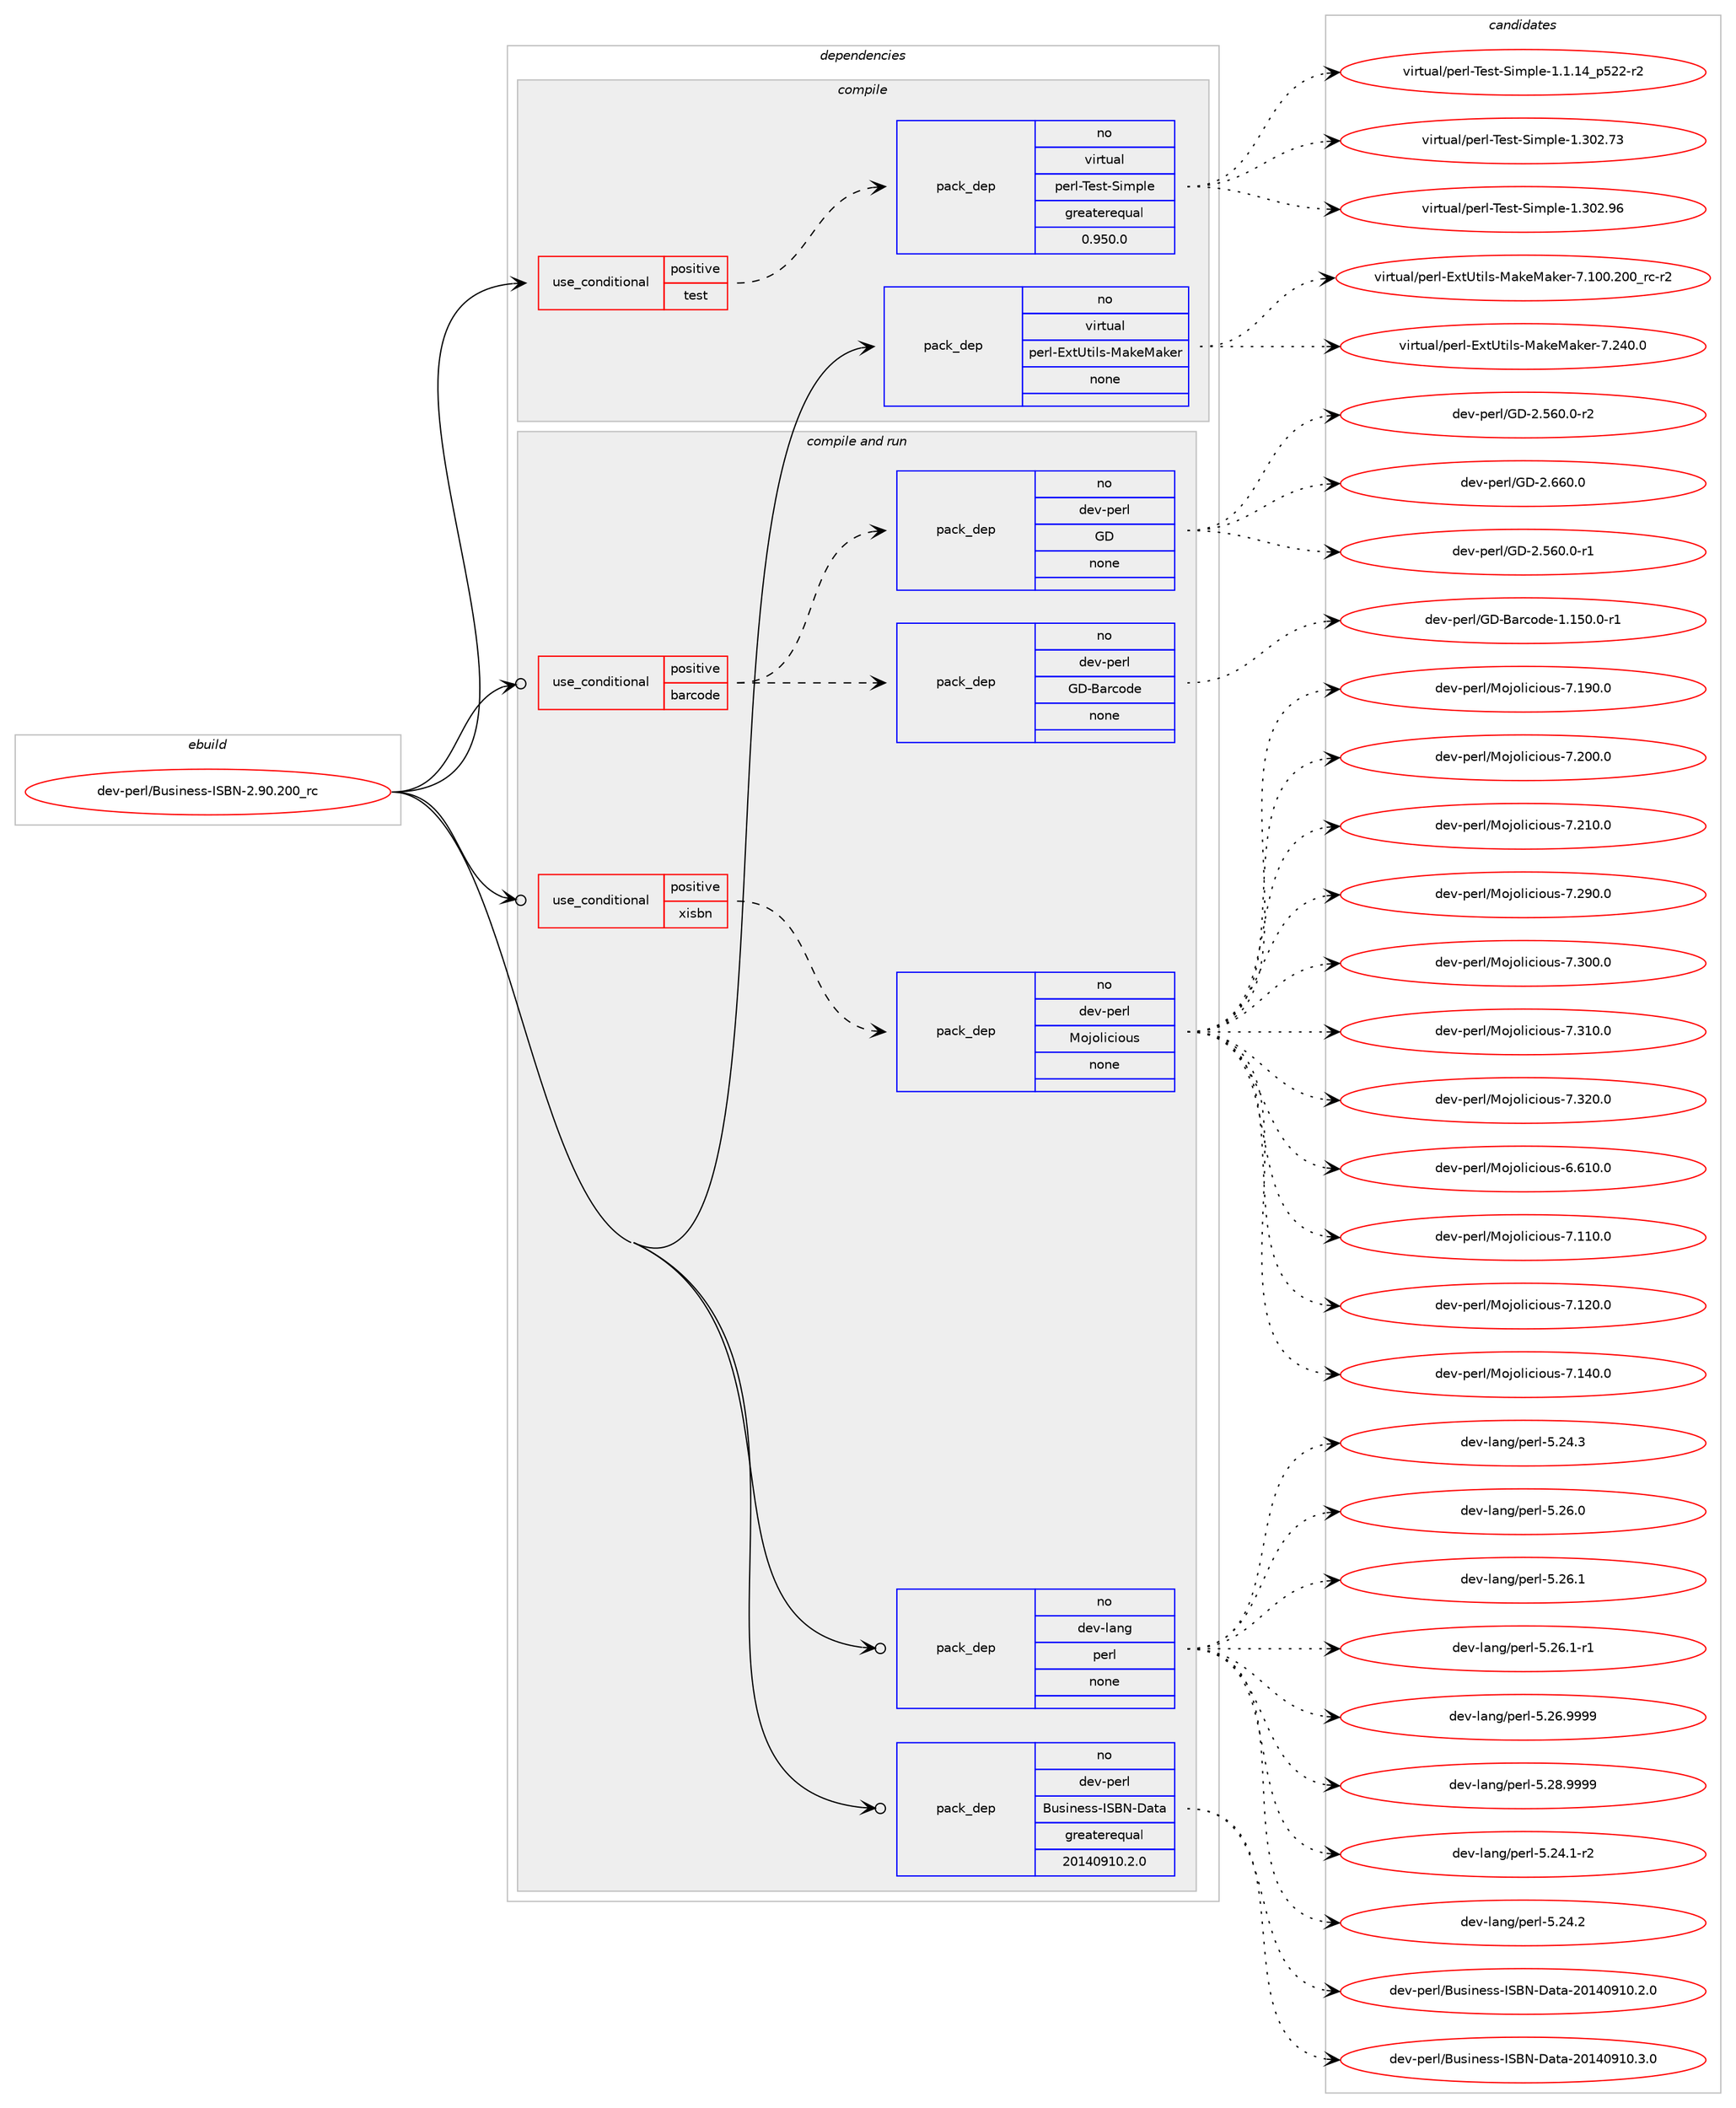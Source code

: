 digraph prolog {

# *************
# Graph options
# *************

newrank=true;
concentrate=true;
compound=true;
graph [rankdir=LR,fontname=Helvetica,fontsize=10,ranksep=1.5];#, ranksep=2.5, nodesep=0.2];
edge  [arrowhead=vee];
node  [fontname=Helvetica,fontsize=10];

# **********
# The ebuild
# **********

subgraph cluster_leftcol {
color=gray;
rank=same;
label=<<i>ebuild</i>>;
id [label="dev-perl/Business-ISBN-2.90.200_rc", color=red, width=4, href="../dev-perl/Business-ISBN-2.90.200_rc.svg"];
}

# ****************
# The dependencies
# ****************

subgraph cluster_midcol {
color=gray;
label=<<i>dependencies</i>>;
subgraph cluster_compile {
fillcolor="#eeeeee";
style=filled;
label=<<i>compile</i>>;
subgraph cond26706 {
dependency125303 [label=<<TABLE BORDER="0" CELLBORDER="1" CELLSPACING="0" CELLPADDING="4"><TR><TD ROWSPAN="3" CELLPADDING="10">use_conditional</TD></TR><TR><TD>positive</TD></TR><TR><TD>test</TD></TR></TABLE>>, shape=none, color=red];
subgraph pack94936 {
dependency125304 [label=<<TABLE BORDER="0" CELLBORDER="1" CELLSPACING="0" CELLPADDING="4" WIDTH="220"><TR><TD ROWSPAN="6" CELLPADDING="30">pack_dep</TD></TR><TR><TD WIDTH="110">no</TD></TR><TR><TD>virtual</TD></TR><TR><TD>perl-Test-Simple</TD></TR><TR><TD>greaterequal</TD></TR><TR><TD>0.950.0</TD></TR></TABLE>>, shape=none, color=blue];
}
dependency125303:e -> dependency125304:w [weight=20,style="dashed",arrowhead="vee"];
}
id:e -> dependency125303:w [weight=20,style="solid",arrowhead="vee"];
subgraph pack94937 {
dependency125305 [label=<<TABLE BORDER="0" CELLBORDER="1" CELLSPACING="0" CELLPADDING="4" WIDTH="220"><TR><TD ROWSPAN="6" CELLPADDING="30">pack_dep</TD></TR><TR><TD WIDTH="110">no</TD></TR><TR><TD>virtual</TD></TR><TR><TD>perl-ExtUtils-MakeMaker</TD></TR><TR><TD>none</TD></TR><TR><TD></TD></TR></TABLE>>, shape=none, color=blue];
}
id:e -> dependency125305:w [weight=20,style="solid",arrowhead="vee"];
}
subgraph cluster_compileandrun {
fillcolor="#eeeeee";
style=filled;
label=<<i>compile and run</i>>;
subgraph cond26707 {
dependency125306 [label=<<TABLE BORDER="0" CELLBORDER="1" CELLSPACING="0" CELLPADDING="4"><TR><TD ROWSPAN="3" CELLPADDING="10">use_conditional</TD></TR><TR><TD>positive</TD></TR><TR><TD>barcode</TD></TR></TABLE>>, shape=none, color=red];
subgraph pack94938 {
dependency125307 [label=<<TABLE BORDER="0" CELLBORDER="1" CELLSPACING="0" CELLPADDING="4" WIDTH="220"><TR><TD ROWSPAN="6" CELLPADDING="30">pack_dep</TD></TR><TR><TD WIDTH="110">no</TD></TR><TR><TD>dev-perl</TD></TR><TR><TD>GD-Barcode</TD></TR><TR><TD>none</TD></TR><TR><TD></TD></TR></TABLE>>, shape=none, color=blue];
}
dependency125306:e -> dependency125307:w [weight=20,style="dashed",arrowhead="vee"];
subgraph pack94939 {
dependency125308 [label=<<TABLE BORDER="0" CELLBORDER="1" CELLSPACING="0" CELLPADDING="4" WIDTH="220"><TR><TD ROWSPAN="6" CELLPADDING="30">pack_dep</TD></TR><TR><TD WIDTH="110">no</TD></TR><TR><TD>dev-perl</TD></TR><TR><TD>GD</TD></TR><TR><TD>none</TD></TR><TR><TD></TD></TR></TABLE>>, shape=none, color=blue];
}
dependency125306:e -> dependency125308:w [weight=20,style="dashed",arrowhead="vee"];
}
id:e -> dependency125306:w [weight=20,style="solid",arrowhead="odotvee"];
subgraph cond26708 {
dependency125309 [label=<<TABLE BORDER="0" CELLBORDER="1" CELLSPACING="0" CELLPADDING="4"><TR><TD ROWSPAN="3" CELLPADDING="10">use_conditional</TD></TR><TR><TD>positive</TD></TR><TR><TD>xisbn</TD></TR></TABLE>>, shape=none, color=red];
subgraph pack94940 {
dependency125310 [label=<<TABLE BORDER="0" CELLBORDER="1" CELLSPACING="0" CELLPADDING="4" WIDTH="220"><TR><TD ROWSPAN="6" CELLPADDING="30">pack_dep</TD></TR><TR><TD WIDTH="110">no</TD></TR><TR><TD>dev-perl</TD></TR><TR><TD>Mojolicious</TD></TR><TR><TD>none</TD></TR><TR><TD></TD></TR></TABLE>>, shape=none, color=blue];
}
dependency125309:e -> dependency125310:w [weight=20,style="dashed",arrowhead="vee"];
}
id:e -> dependency125309:w [weight=20,style="solid",arrowhead="odotvee"];
subgraph pack94941 {
dependency125311 [label=<<TABLE BORDER="0" CELLBORDER="1" CELLSPACING="0" CELLPADDING="4" WIDTH="220"><TR><TD ROWSPAN="6" CELLPADDING="30">pack_dep</TD></TR><TR><TD WIDTH="110">no</TD></TR><TR><TD>dev-lang</TD></TR><TR><TD>perl</TD></TR><TR><TD>none</TD></TR><TR><TD></TD></TR></TABLE>>, shape=none, color=blue];
}
id:e -> dependency125311:w [weight=20,style="solid",arrowhead="odotvee"];
subgraph pack94942 {
dependency125312 [label=<<TABLE BORDER="0" CELLBORDER="1" CELLSPACING="0" CELLPADDING="4" WIDTH="220"><TR><TD ROWSPAN="6" CELLPADDING="30">pack_dep</TD></TR><TR><TD WIDTH="110">no</TD></TR><TR><TD>dev-perl</TD></TR><TR><TD>Business-ISBN-Data</TD></TR><TR><TD>greaterequal</TD></TR><TR><TD>20140910.2.0</TD></TR></TABLE>>, shape=none, color=blue];
}
id:e -> dependency125312:w [weight=20,style="solid",arrowhead="odotvee"];
}
subgraph cluster_run {
fillcolor="#eeeeee";
style=filled;
label=<<i>run</i>>;
}
}

# **************
# The candidates
# **************

subgraph cluster_choices {
rank=same;
color=gray;
label=<<i>candidates</i>>;

subgraph choice94936 {
color=black;
nodesep=1;
choice11810511411611797108471121011141084584101115116458310510911210810145494649464952951125350504511450 [label="virtual/perl-Test-Simple-1.1.14_p522-r2", color=red, width=4,href="../virtual/perl-Test-Simple-1.1.14_p522-r2.svg"];
choice118105114116117971084711210111410845841011151164583105109112108101454946514850465551 [label="virtual/perl-Test-Simple-1.302.73", color=red, width=4,href="../virtual/perl-Test-Simple-1.302.73.svg"];
choice118105114116117971084711210111410845841011151164583105109112108101454946514850465754 [label="virtual/perl-Test-Simple-1.302.96", color=red, width=4,href="../virtual/perl-Test-Simple-1.302.96.svg"];
dependency125304:e -> choice11810511411611797108471121011141084584101115116458310510911210810145494649464952951125350504511450:w [style=dotted,weight="100"];
dependency125304:e -> choice118105114116117971084711210111410845841011151164583105109112108101454946514850465551:w [style=dotted,weight="100"];
dependency125304:e -> choice118105114116117971084711210111410845841011151164583105109112108101454946514850465754:w [style=dotted,weight="100"];
}
subgraph choice94937 {
color=black;
nodesep=1;
choice118105114116117971084711210111410845691201168511610510811545779710710177971071011144555464948484650484895114994511450 [label="virtual/perl-ExtUtils-MakeMaker-7.100.200_rc-r2", color=red, width=4,href="../virtual/perl-ExtUtils-MakeMaker-7.100.200_rc-r2.svg"];
choice118105114116117971084711210111410845691201168511610510811545779710710177971071011144555465052484648 [label="virtual/perl-ExtUtils-MakeMaker-7.240.0", color=red, width=4,href="../virtual/perl-ExtUtils-MakeMaker-7.240.0.svg"];
dependency125305:e -> choice118105114116117971084711210111410845691201168511610510811545779710710177971071011144555464948484650484895114994511450:w [style=dotted,weight="100"];
dependency125305:e -> choice118105114116117971084711210111410845691201168511610510811545779710710177971071011144555465052484648:w [style=dotted,weight="100"];
}
subgraph choice94938 {
color=black;
nodesep=1;
choice100101118451121011141084771684566971149911110010145494649534846484511449 [label="dev-perl/GD-Barcode-1.150.0-r1", color=red, width=4,href="../dev-perl/GD-Barcode-1.150.0-r1.svg"];
dependency125307:e -> choice100101118451121011141084771684566971149911110010145494649534846484511449:w [style=dotted,weight="100"];
}
subgraph choice94939 {
color=black;
nodesep=1;
choice1001011184511210111410847716845504653544846484511449 [label="dev-perl/GD-2.560.0-r1", color=red, width=4,href="../dev-perl/GD-2.560.0-r1.svg"];
choice1001011184511210111410847716845504653544846484511450 [label="dev-perl/GD-2.560.0-r2", color=red, width=4,href="../dev-perl/GD-2.560.0-r2.svg"];
choice100101118451121011141084771684550465454484648 [label="dev-perl/GD-2.660.0", color=red, width=4,href="../dev-perl/GD-2.660.0.svg"];
dependency125308:e -> choice1001011184511210111410847716845504653544846484511449:w [style=dotted,weight="100"];
dependency125308:e -> choice1001011184511210111410847716845504653544846484511450:w [style=dotted,weight="100"];
dependency125308:e -> choice100101118451121011141084771684550465454484648:w [style=dotted,weight="100"];
}
subgraph choice94940 {
color=black;
nodesep=1;
choice100101118451121011141084777111106111108105991051111171154554465449484648 [label="dev-perl/Mojolicious-6.610.0", color=red, width=4,href="../dev-perl/Mojolicious-6.610.0.svg"];
choice100101118451121011141084777111106111108105991051111171154555464949484648 [label="dev-perl/Mojolicious-7.110.0", color=red, width=4,href="../dev-perl/Mojolicious-7.110.0.svg"];
choice100101118451121011141084777111106111108105991051111171154555464950484648 [label="dev-perl/Mojolicious-7.120.0", color=red, width=4,href="../dev-perl/Mojolicious-7.120.0.svg"];
choice100101118451121011141084777111106111108105991051111171154555464952484648 [label="dev-perl/Mojolicious-7.140.0", color=red, width=4,href="../dev-perl/Mojolicious-7.140.0.svg"];
choice100101118451121011141084777111106111108105991051111171154555464957484648 [label="dev-perl/Mojolicious-7.190.0", color=red, width=4,href="../dev-perl/Mojolicious-7.190.0.svg"];
choice100101118451121011141084777111106111108105991051111171154555465048484648 [label="dev-perl/Mojolicious-7.200.0", color=red, width=4,href="../dev-perl/Mojolicious-7.200.0.svg"];
choice100101118451121011141084777111106111108105991051111171154555465049484648 [label="dev-perl/Mojolicious-7.210.0", color=red, width=4,href="../dev-perl/Mojolicious-7.210.0.svg"];
choice100101118451121011141084777111106111108105991051111171154555465057484648 [label="dev-perl/Mojolicious-7.290.0", color=red, width=4,href="../dev-perl/Mojolicious-7.290.0.svg"];
choice100101118451121011141084777111106111108105991051111171154555465148484648 [label="dev-perl/Mojolicious-7.300.0", color=red, width=4,href="../dev-perl/Mojolicious-7.300.0.svg"];
choice100101118451121011141084777111106111108105991051111171154555465149484648 [label="dev-perl/Mojolicious-7.310.0", color=red, width=4,href="../dev-perl/Mojolicious-7.310.0.svg"];
choice100101118451121011141084777111106111108105991051111171154555465150484648 [label="dev-perl/Mojolicious-7.320.0", color=red, width=4,href="../dev-perl/Mojolicious-7.320.0.svg"];
dependency125310:e -> choice100101118451121011141084777111106111108105991051111171154554465449484648:w [style=dotted,weight="100"];
dependency125310:e -> choice100101118451121011141084777111106111108105991051111171154555464949484648:w [style=dotted,weight="100"];
dependency125310:e -> choice100101118451121011141084777111106111108105991051111171154555464950484648:w [style=dotted,weight="100"];
dependency125310:e -> choice100101118451121011141084777111106111108105991051111171154555464952484648:w [style=dotted,weight="100"];
dependency125310:e -> choice100101118451121011141084777111106111108105991051111171154555464957484648:w [style=dotted,weight="100"];
dependency125310:e -> choice100101118451121011141084777111106111108105991051111171154555465048484648:w [style=dotted,weight="100"];
dependency125310:e -> choice100101118451121011141084777111106111108105991051111171154555465049484648:w [style=dotted,weight="100"];
dependency125310:e -> choice100101118451121011141084777111106111108105991051111171154555465057484648:w [style=dotted,weight="100"];
dependency125310:e -> choice100101118451121011141084777111106111108105991051111171154555465148484648:w [style=dotted,weight="100"];
dependency125310:e -> choice100101118451121011141084777111106111108105991051111171154555465149484648:w [style=dotted,weight="100"];
dependency125310:e -> choice100101118451121011141084777111106111108105991051111171154555465150484648:w [style=dotted,weight="100"];
}
subgraph choice94941 {
color=black;
nodesep=1;
choice100101118451089711010347112101114108455346505246494511450 [label="dev-lang/perl-5.24.1-r2", color=red, width=4,href="../dev-lang/perl-5.24.1-r2.svg"];
choice10010111845108971101034711210111410845534650524650 [label="dev-lang/perl-5.24.2", color=red, width=4,href="../dev-lang/perl-5.24.2.svg"];
choice10010111845108971101034711210111410845534650524651 [label="dev-lang/perl-5.24.3", color=red, width=4,href="../dev-lang/perl-5.24.3.svg"];
choice10010111845108971101034711210111410845534650544648 [label="dev-lang/perl-5.26.0", color=red, width=4,href="../dev-lang/perl-5.26.0.svg"];
choice10010111845108971101034711210111410845534650544649 [label="dev-lang/perl-5.26.1", color=red, width=4,href="../dev-lang/perl-5.26.1.svg"];
choice100101118451089711010347112101114108455346505446494511449 [label="dev-lang/perl-5.26.1-r1", color=red, width=4,href="../dev-lang/perl-5.26.1-r1.svg"];
choice10010111845108971101034711210111410845534650544657575757 [label="dev-lang/perl-5.26.9999", color=red, width=4,href="../dev-lang/perl-5.26.9999.svg"];
choice10010111845108971101034711210111410845534650564657575757 [label="dev-lang/perl-5.28.9999", color=red, width=4,href="../dev-lang/perl-5.28.9999.svg"];
dependency125311:e -> choice100101118451089711010347112101114108455346505246494511450:w [style=dotted,weight="100"];
dependency125311:e -> choice10010111845108971101034711210111410845534650524650:w [style=dotted,weight="100"];
dependency125311:e -> choice10010111845108971101034711210111410845534650524651:w [style=dotted,weight="100"];
dependency125311:e -> choice10010111845108971101034711210111410845534650544648:w [style=dotted,weight="100"];
dependency125311:e -> choice10010111845108971101034711210111410845534650544649:w [style=dotted,weight="100"];
dependency125311:e -> choice100101118451089711010347112101114108455346505446494511449:w [style=dotted,weight="100"];
dependency125311:e -> choice10010111845108971101034711210111410845534650544657575757:w [style=dotted,weight="100"];
dependency125311:e -> choice10010111845108971101034711210111410845534650564657575757:w [style=dotted,weight="100"];
}
subgraph choice94942 {
color=black;
nodesep=1;
choice10010111845112101114108476611711510511010111511545738366784568971169745504849524857494846504648 [label="dev-perl/Business-ISBN-Data-20140910.2.0", color=red, width=4,href="../dev-perl/Business-ISBN-Data-20140910.2.0.svg"];
choice10010111845112101114108476611711510511010111511545738366784568971169745504849524857494846514648 [label="dev-perl/Business-ISBN-Data-20140910.3.0", color=red, width=4,href="../dev-perl/Business-ISBN-Data-20140910.3.0.svg"];
dependency125312:e -> choice10010111845112101114108476611711510511010111511545738366784568971169745504849524857494846504648:w [style=dotted,weight="100"];
dependency125312:e -> choice10010111845112101114108476611711510511010111511545738366784568971169745504849524857494846514648:w [style=dotted,weight="100"];
}
}

}
